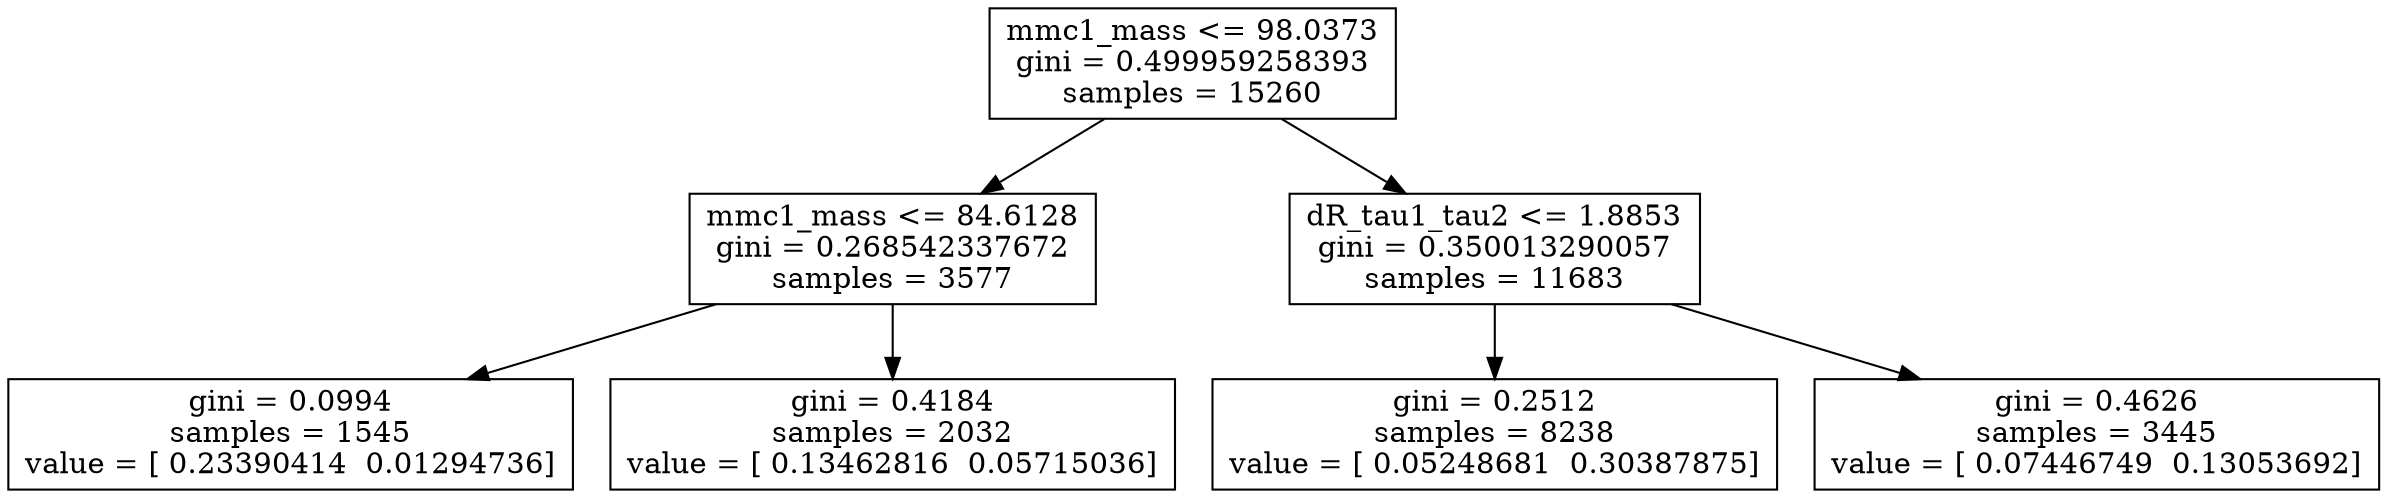 digraph Tree {
0 [label="mmc1_mass <= 98.0373\ngini = 0.499959258393\nsamples = 15260", shape="box"] ;
1 [label="mmc1_mass <= 84.6128\ngini = 0.268542337672\nsamples = 3577", shape="box"] ;
0 -> 1 ;
2 [label="gini = 0.0994\nsamples = 1545\nvalue = [ 0.23390414  0.01294736]", shape="box"] ;
1 -> 2 ;
3 [label="gini = 0.4184\nsamples = 2032\nvalue = [ 0.13462816  0.05715036]", shape="box"] ;
1 -> 3 ;
4 [label="dR_tau1_tau2 <= 1.8853\ngini = 0.350013290057\nsamples = 11683", shape="box"] ;
0 -> 4 ;
5 [label="gini = 0.2512\nsamples = 8238\nvalue = [ 0.05248681  0.30387875]", shape="box"] ;
4 -> 5 ;
6 [label="gini = 0.4626\nsamples = 3445\nvalue = [ 0.07446749  0.13053692]", shape="box"] ;
4 -> 6 ;
}